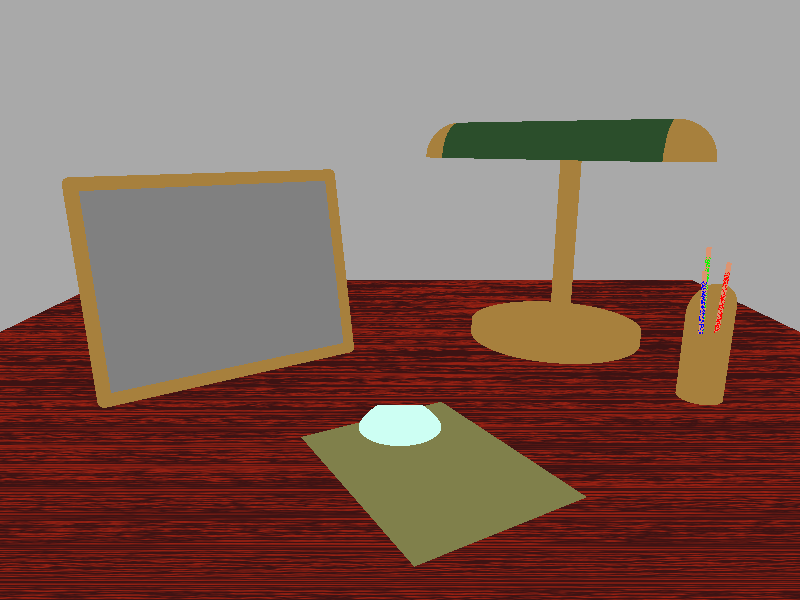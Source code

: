 // Persistence Of Vision raytracer version 3.5 sample file.
// File by Tom Price, modified by Dan Farmer
//
//                         !! NOTE !!
// Designed to be run as a 3-frame animation, which will generate the
// self-including image_maps in the picture frame.  See DESK.INI.
// Specifies .PNG format for the image_maps, so you may need to do
// some editing if your standard output format is different than that.
//
// -w320 -h240 +kfi1 +kff4 +ki1.0 +kf4.0 +fn
// -w800 -h600 +a0.3 +kfi1 +kff4 +ki1.0 +kf4.0 +fn

global_settings {
  assumed_gamma 2.2
  max_trace_level 5
}

#include "shapes.inc"
#include "colors.inc"
#include "textures.inc"
#include "woods.inc"
#include "glass.inc"
#include "metals.inc"

#declare This_Brass = texture { T_Brass_4B }

#declare
RedPencil = union {
   cylinder {0, y*30, 0.5
      finish {
         crand 0.05
         ambient 0.3
         diffuse 0.7
      }
      pigment { Red }
   }

   cylinder {0, y*32, 0.5
      finish {
         crand 0.05
         ambient 0.3
         diffuse 0.7
      }
      pigment { Tan }
   }
}

#declare GreenPencil =
union {
   cylinder {0, y*30, 0.5
      finish {
         crand 0.05
         ambient 0.3
         diffuse 0.7
      }
      pigment { Green }
   }

   cylinder {0, y*32, 0.5
      finish {
         crand 0.05
         ambient 0.3
         diffuse 0.7
      }
      pigment { Tan }
   }
}

#declare BluePencil =
union {
   cylinder {0, y*30, 0.5
      finish {
         crand 0.05
         ambient 0.3
         diffuse 0.7
      }
      pigment { Blue }
   }

   cylinder {0, y*32, 0.5
      finish {
         crand 0.05
         ambient 0.3
         diffuse 0.7
      }
      pigment { Tan }
   }
}

#declare Back_Wall =
plane { z, 200.0
      hollow on
      finish {
      crand 0.05
      ambient 0.3
      diffuse 0.7
   }
   pigment { LightGray }
}

#declare Ceiling =
plane { y,  500.0
   hollow on
   finish {
      ambient 0.3
      diffuse 0.7
   }
   pigment { White }
}


#declare Desk_Top =
box { <-125, -2, -100> <125, 2, 100>
   translate -20.0*y                     // top surface at -18*y
   texture {
      // T_Wood30
      pigment { P_WoodGrain6A color_map { M_Wood6A }}
      #if (clock=4)
          finish { reflection 0.2 }
      #end
      rotate y*90
      translate z*30
      rotate z*5
      scale 5
   }
}

#declare Blotter =
union {
   triangle {
      <0.0, 0.0, 0.0>
      <8.5, 0.0, 0.0>
      <0.0, 0.0, -11.0>
   }
   triangle {
      <0.0, 0.0, -11.0>
      <8.5, 0.0, -11.0>
      <8.5, 0.0, 0.0>
   }

   scale <4.0, 1.0, 4.0>
   rotate -30.0*y
   translate <-20.0, -17.9999, -40.0>

   finish {
      crand 0.04
      ambient 0.15
      diffuse 0.5
   }
   pigment { colour red 0.5 green 0.5 blue 0.3 }
}

#declare Paperweight=
intersection {
   sphere { <0.0, -5.0, 0.0>, 10.0 }
   disc { 0, -y, 10.1 }
   translate <0.0, -17.9998, -35.0>
   texture { T_Green_Glass }
}


/*The Picture itself*/
#declare Picture =
union {
      box { -1, 1
      translate <1.0, 1.0, 1.0>
      scale <20.0, 15.0, 1.0>

      finish {
         ambient 0.05
         diffuse 0.9
      }
      pigment {
         #switch(clock)
         #case(4)
             image_map { png "desk3.png" once interpolate 2.0 }
             scale <40.0, 30.0, 1.0>
             scale <1.5, 1.5, 1.0>
             #break
         #case(3)
             image_map { png "desk2.png" once interpolate 2.0 }
             scale <40.0, 30.0, 1.0>
             scale <1.5, 1.5, 1.0>
             #break
         #case(2)
             image_map { png "desk1.png" once interpolate 2.0 }
             scale <40.0, 30.0, 1.0>
             scale <1.5, 1.5, 1.0>
             #break
         #else
             Gray50
         #end
      }
   }

   /* The picture frame */
   union {
      cylinder {-y,31*y,1 translate 41*x }
      cylinder {-y,31*y,1 translate -1*x }
      cylinder {-x,41*x,1 translate 31*y }
      cylinder {-x,41*x,1 translate -1*y }
      sphere { <-1.0, -1.0, 0.0>, 1.0 }
      sphere { <-1.0, 31.0, 0.0>, 1.0 }
      sphere { <41.0, -1.0, 0.0>, 1.0 }
      sphere { <41.0, 31.0, 0.0>, 1.0 }
      texture { This_Brass }
   }

   scale 1.5
   rotate <10.0, -35.0, 0.0>
   translate <-65.0, -15.0, -25.0>
}

#declare Pencil_Holder =
union {
   intersection {
      object { Cylinder_Y scale <5.0, 1.0, 5.0> }
      object { Cylinder_Y scale <4.8, 1.0, 4.8> inverse }
      plane { y, 0.0 inverse }
      plane { y, 15.0 rotate -45*x }
      texture { This_Brass }
   }
   object {
      RedPencil
      rotate -2*z
      translate <1.0, 0.0, 1.0>
   }
   object {
      GreenPencil
      rotate 2.0*z
      translate <-1.0, 3.0, 0.0>
   }
   object {
      BluePencil
      rotate <-2.0, 0.0, 3.0>
      translate <0.0, -2.0, -1.0>
   }
   rotate 45*y
   translate <70.0, -18.0, -20.0>
}

#declare Lamp =
union {
   object {
      cylinder { -y*18, y*40, 3 }
      texture { This_Brass }
   }
   cylinder { -y*2, y*2, 25
//    intersection {
//       object { Cylinder_Y scale <25.0, 1.0, 25.0> }
//       plane { y, 2.0 }
//       plane { y, -2.0 inverse }

      translate <0.0, -16.0, -5.0>
      texture { This_Brass
         normal { bumps 0.1 }
      }
   }

   intersection {
      object { Cylinder_X scale <1.0, 10.0, 10.0> }
      object { Cylinder_X scale <1.0, 9.95, 9.95> inverse }
      plane { y, 0.0 inverse }
      plane { x, -30.0 inverse }
      plane { x, 30.0 }

      translate <0.0, 35.0, -13.0>

      finish {
         Shiny
         crand 0.05
         ambient 0.5
         diffuse 0.5
         reflection 0.3
         brilliance 4.0
      }
      pigment { DarkGreen }
   }

   union {
      intersection {
         sphere { <-30.0, 35.0, -13.0>, 10.0 }
         sphere { <-30.0, 35.0, -13.0>, 9.95 inverse }
         plane { y, 35.0 inverse }
         plane { x, -30.0 }
      }
      intersection {
         plane { y, 35.0 inverse }
         plane { x, 30.0 inverse }
         sphere { <30.0, 35.0, -13.0>, 10.0 }
         sphere { <30.0, 35.0, -13.0>, 9.95 inverse }
      }
      texture { This_Brass }
   }

   rotate 35*y
   translate <50.0, 0.0, 30.0>
}

/*The fluorescent tube inside the lamp*/
#declare Lamp_Light_Source =
light_source { <0, 0, 0> color White

    looks_like {
       cylinder { -x*25, x*25, 2
          pigment { White filter 0 }
          finish { ambient 1 diffuse 0 }
      }
   }

   translate <0.0, 43.0, -10.0>
   rotate 35*y
   translate <50.0, 0.0, 30.0>
}
camera {
   location <0.0, 40.0, -150.0>
   up <0.0, 1.0, 0.0>
   right <4/3, 0.0, 0.0>
   look_at <0.0, 0.0, 0.0>
}

light_source { <20.0, 100.0, -200.0> colour White }

object { Back_Wall }
object { Ceiling }
object { Desk_Top }
object { Blotter }
object { Paperweight }
object { Lamp }
object { Lamp_Light_Source }
object { Picture }
object { Pencil_Holder }

